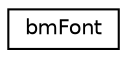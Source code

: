 digraph G
{
  edge [fontname="Helvetica",fontsize="10",labelfontname="Helvetica",labelfontsize="10"];
  node [fontname="Helvetica",fontsize="10",shape=record];
  rankdir=LR;
  Node1 [label="bmFont",height=0.2,width=0.4,color="black", fillcolor="white", style="filled",URL="$d3/d2f/structbmFont.html"];
}
